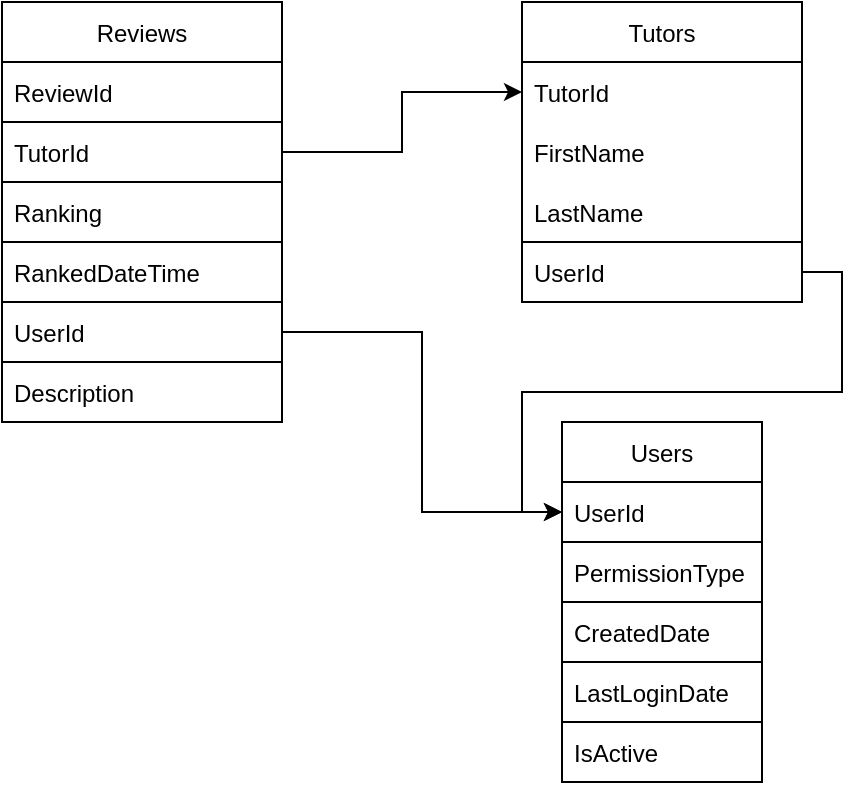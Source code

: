 <mxfile version="20.0.4" type="github">
  <diagram id="6_YGwdqM3VS4p5M6uRab" name="Page-1">
    <mxGraphModel dx="1422" dy="762" grid="1" gridSize="10" guides="1" tooltips="1" connect="1" arrows="1" fold="1" page="1" pageScale="1" pageWidth="850" pageHeight="1100" math="0" shadow="0">
      <root>
        <mxCell id="0" />
        <mxCell id="1" parent="0" />
        <mxCell id="nsvMFcYfqRVPoaCskRs0-2" value="Tutors" style="swimlane;fontStyle=0;childLayout=stackLayout;horizontal=1;startSize=30;horizontalStack=0;resizeParent=1;resizeParentMax=0;resizeLast=0;collapsible=1;marginBottom=0;" vertex="1" parent="1">
          <mxGeometry x="470" y="80" width="140" height="120" as="geometry" />
        </mxCell>
        <mxCell id="nsvMFcYfqRVPoaCskRs0-3" value="TutorId" style="text;strokeColor=none;fillColor=none;align=left;verticalAlign=middle;spacingLeft=4;spacingRight=4;overflow=hidden;points=[[0,0.5],[1,0.5]];portConstraint=eastwest;rotatable=0;" vertex="1" parent="nsvMFcYfqRVPoaCskRs0-2">
          <mxGeometry y="30" width="140" height="30" as="geometry" />
        </mxCell>
        <mxCell id="nsvMFcYfqRVPoaCskRs0-4" value="FirstName" style="text;strokeColor=none;fillColor=none;align=left;verticalAlign=middle;spacingLeft=4;spacingRight=4;overflow=hidden;points=[[0,0.5],[1,0.5]];portConstraint=eastwest;rotatable=0;" vertex="1" parent="nsvMFcYfqRVPoaCskRs0-2">
          <mxGeometry y="60" width="140" height="30" as="geometry" />
        </mxCell>
        <mxCell id="nsvMFcYfqRVPoaCskRs0-5" value="LastName" style="text;strokeColor=none;fillColor=none;align=left;verticalAlign=middle;spacingLeft=4;spacingRight=4;overflow=hidden;points=[[0,0.5],[1,0.5]];portConstraint=eastwest;rotatable=0;" vertex="1" parent="nsvMFcYfqRVPoaCskRs0-2">
          <mxGeometry y="90" width="140" height="30" as="geometry" />
        </mxCell>
        <mxCell id="nsvMFcYfqRVPoaCskRs0-6" value="Users" style="swimlane;fontStyle=0;childLayout=stackLayout;horizontal=1;startSize=30;horizontalStack=0;resizeParent=1;resizeParentMax=0;resizeLast=0;collapsible=1;marginBottom=0;swimlaneLine=1;" vertex="1" parent="1">
          <mxGeometry x="490" y="290" width="100" height="120" as="geometry" />
        </mxCell>
        <mxCell id="nsvMFcYfqRVPoaCskRs0-7" value="UserId" style="text;strokeColor=none;fillColor=none;align=left;verticalAlign=middle;spacingLeft=4;spacingRight=4;overflow=hidden;points=[[0,0.5],[1,0.5]];portConstraint=eastwest;rotatable=0;" vertex="1" parent="nsvMFcYfqRVPoaCskRs0-6">
          <mxGeometry y="30" width="100" height="30" as="geometry" />
        </mxCell>
        <mxCell id="nsvMFcYfqRVPoaCskRs0-8" value="PermissionType" style="text;strokeColor=default;fillColor=none;align=left;verticalAlign=middle;spacingLeft=4;spacingRight=4;overflow=hidden;points=[[0,0.5],[1,0.5]];portConstraint=eastwest;rotatable=0;" vertex="1" parent="nsvMFcYfqRVPoaCskRs0-6">
          <mxGeometry y="60" width="100" height="30" as="geometry" />
        </mxCell>
        <mxCell id="nsvMFcYfqRVPoaCskRs0-9" value="CreatedDate" style="text;strokeColor=default;fillColor=none;align=left;verticalAlign=middle;spacingLeft=4;spacingRight=4;overflow=hidden;points=[[0,0.5],[1,0.5]];portConstraint=eastwest;rotatable=0;" vertex="1" parent="nsvMFcYfqRVPoaCskRs0-6">
          <mxGeometry y="90" width="100" height="30" as="geometry" />
        </mxCell>
        <mxCell id="nsvMFcYfqRVPoaCskRs0-10" value="Reviews" style="swimlane;fontStyle=0;childLayout=stackLayout;horizontal=1;startSize=30;horizontalStack=0;resizeParent=1;resizeParentMax=0;resizeLast=0;collapsible=1;marginBottom=0;" vertex="1" parent="1">
          <mxGeometry x="210" y="80" width="140" height="120" as="geometry" />
        </mxCell>
        <mxCell id="nsvMFcYfqRVPoaCskRs0-11" value="ReviewId" style="text;strokeColor=none;fillColor=none;align=left;verticalAlign=middle;spacingLeft=4;spacingRight=4;overflow=hidden;points=[[0,0.5],[1,0.5]];portConstraint=eastwest;rotatable=0;" vertex="1" parent="nsvMFcYfqRVPoaCskRs0-10">
          <mxGeometry y="30" width="140" height="30" as="geometry" />
        </mxCell>
        <mxCell id="nsvMFcYfqRVPoaCskRs0-12" value="TutorId" style="text;strokeColor=default;fillColor=none;align=left;verticalAlign=middle;spacingLeft=4;spacingRight=4;overflow=hidden;points=[[0,0.5],[1,0.5]];portConstraint=eastwest;rotatable=0;" vertex="1" parent="nsvMFcYfqRVPoaCskRs0-10">
          <mxGeometry y="60" width="140" height="30" as="geometry" />
        </mxCell>
        <mxCell id="nsvMFcYfqRVPoaCskRs0-13" value="Ranking" style="text;strokeColor=none;fillColor=none;align=left;verticalAlign=middle;spacingLeft=4;spacingRight=4;overflow=hidden;points=[[0,0.5],[1,0.5]];portConstraint=eastwest;rotatable=0;" vertex="1" parent="nsvMFcYfqRVPoaCskRs0-10">
          <mxGeometry y="90" width="140" height="30" as="geometry" />
        </mxCell>
        <mxCell id="nsvMFcYfqRVPoaCskRs0-27" value="LastLoginDate" style="text;strokeColor=default;fillColor=none;align=left;verticalAlign=middle;spacingLeft=4;spacingRight=4;overflow=hidden;points=[[0,0.5],[1,0.5]];portConstraint=eastwest;rotatable=0;rounded=0;" vertex="1" parent="1">
          <mxGeometry x="490" y="410" width="100" height="30" as="geometry" />
        </mxCell>
        <mxCell id="nsvMFcYfqRVPoaCskRs0-28" value="IsActive" style="text;strokeColor=default;fillColor=none;align=left;verticalAlign=middle;spacingLeft=4;spacingRight=4;overflow=hidden;points=[[0,0.5],[1,0.5]];portConstraint=eastwest;rotatable=0;" vertex="1" parent="1">
          <mxGeometry x="490" y="440" width="100" height="30" as="geometry" />
        </mxCell>
        <mxCell id="nsvMFcYfqRVPoaCskRs0-30" style="edgeStyle=orthogonalEdgeStyle;rounded=0;orthogonalLoop=1;jettySize=auto;html=1;exitX=1;exitY=0.5;exitDx=0;exitDy=0;entryX=0;entryY=0.5;entryDx=0;entryDy=0;" edge="1" parent="1" source="nsvMFcYfqRVPoaCskRs0-29" target="nsvMFcYfqRVPoaCskRs0-7">
          <mxGeometry relative="1" as="geometry" />
        </mxCell>
        <mxCell id="nsvMFcYfqRVPoaCskRs0-29" value="UserId" style="text;strokeColor=default;fillColor=none;align=left;verticalAlign=middle;spacingLeft=4;spacingRight=4;overflow=hidden;points=[[0,0.5],[1,0.5]];portConstraint=eastwest;rotatable=0;" vertex="1" parent="1">
          <mxGeometry x="470" y="200" width="140" height="30" as="geometry" />
        </mxCell>
        <mxCell id="nsvMFcYfqRVPoaCskRs0-33" style="edgeStyle=orthogonalEdgeStyle;rounded=0;orthogonalLoop=1;jettySize=auto;html=1;exitX=1;exitY=0.5;exitDx=0;exitDy=0;entryX=0;entryY=0.5;entryDx=0;entryDy=0;" edge="1" parent="1" source="nsvMFcYfqRVPoaCskRs0-12" target="nsvMFcYfqRVPoaCskRs0-3">
          <mxGeometry relative="1" as="geometry" />
        </mxCell>
        <mxCell id="nsvMFcYfqRVPoaCskRs0-34" value="RankedDateTime" style="text;strokeColor=default;fillColor=none;align=left;verticalAlign=middle;spacingLeft=4;spacingRight=4;overflow=hidden;points=[[0,0.5],[1,0.5]];portConstraint=eastwest;rotatable=0;" vertex="1" parent="1">
          <mxGeometry x="210" y="200" width="140" height="30" as="geometry" />
        </mxCell>
        <mxCell id="nsvMFcYfqRVPoaCskRs0-36" value="Description" style="text;strokeColor=default;fillColor=none;align=left;verticalAlign=middle;spacingLeft=4;spacingRight=4;overflow=hidden;points=[[0,0.5],[1,0.5]];portConstraint=eastwest;rotatable=0;" vertex="1" parent="1">
          <mxGeometry x="210" y="260" width="140" height="30" as="geometry" />
        </mxCell>
        <mxCell id="nsvMFcYfqRVPoaCskRs0-38" style="edgeStyle=orthogonalEdgeStyle;rounded=0;orthogonalLoop=1;jettySize=auto;html=1;exitX=1;exitY=0.5;exitDx=0;exitDy=0;entryX=0;entryY=0.5;entryDx=0;entryDy=0;" edge="1" parent="1" source="nsvMFcYfqRVPoaCskRs0-37" target="nsvMFcYfqRVPoaCskRs0-7">
          <mxGeometry relative="1" as="geometry" />
        </mxCell>
        <mxCell id="nsvMFcYfqRVPoaCskRs0-37" value="UserId" style="text;strokeColor=default;fillColor=none;align=left;verticalAlign=middle;spacingLeft=4;spacingRight=4;overflow=hidden;points=[[0,0.5],[1,0.5]];portConstraint=eastwest;rotatable=0;" vertex="1" parent="1">
          <mxGeometry x="210" y="230" width="140" height="30" as="geometry" />
        </mxCell>
      </root>
    </mxGraphModel>
  </diagram>
</mxfile>
